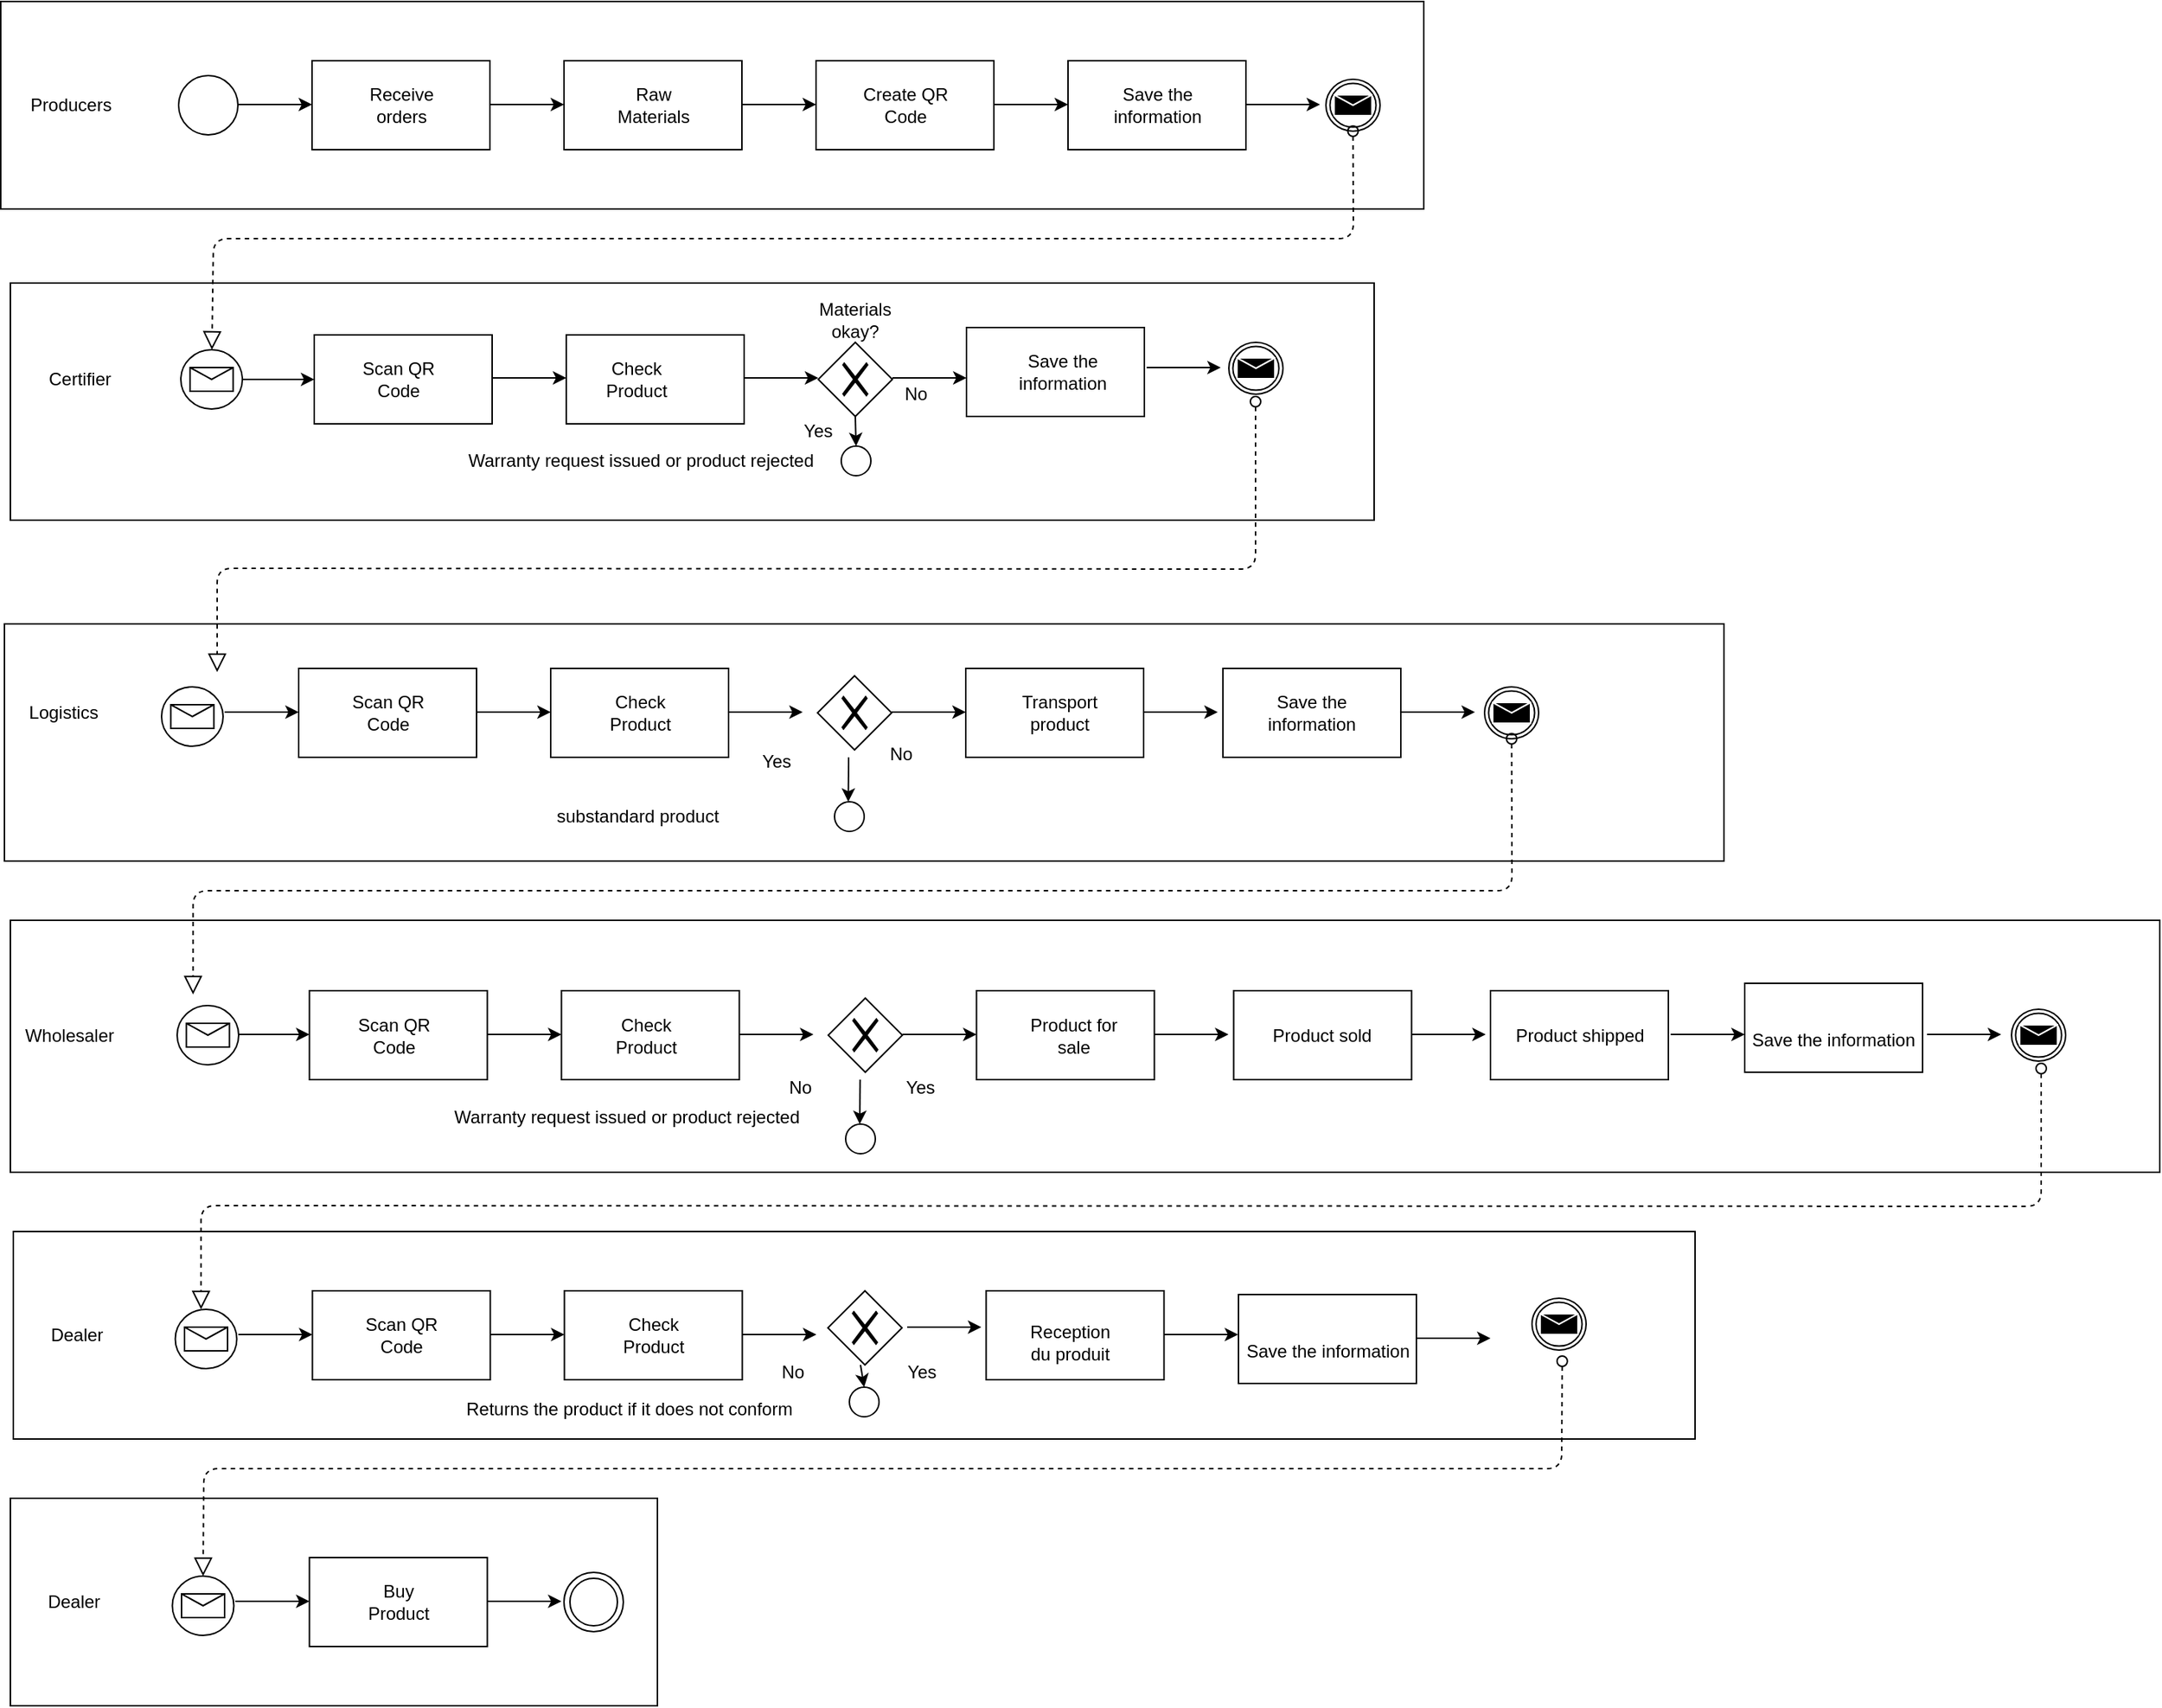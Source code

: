 <mxfile version="13.0.3" type="github">
  <diagram id="81X1mQ6UX0WzqLGWzquK" name="Page-1">
    <mxGraphModel dx="2346" dy="707" grid="1" gridSize="10" guides="1" tooltips="1" connect="1" arrows="1" fold="1" page="1" pageScale="1" pageWidth="827" pageHeight="1169" math="0" shadow="0">
      <root>
        <mxCell id="0" />
        <mxCell id="1" parent="0" />
        <mxCell id="CH9dBk8qKm8a6aNsmR89-1" value="" style="rounded=0;whiteSpace=wrap;html=1;" parent="1" vertex="1">
          <mxGeometry x="-486.5" y="300" width="960" height="140" as="geometry" />
        </mxCell>
        <mxCell id="CH9dBk8qKm8a6aNsmR89-2" value="" style="ellipse;whiteSpace=wrap;html=1;aspect=fixed;" parent="1" vertex="1">
          <mxGeometry x="-366.5" y="350" width="40" height="40" as="geometry" />
        </mxCell>
        <mxCell id="CH9dBk8qKm8a6aNsmR89-3" value="" style="rounded=0;whiteSpace=wrap;html=1;" parent="1" vertex="1">
          <mxGeometry x="-276.5" y="340" width="120" height="60" as="geometry" />
        </mxCell>
        <mxCell id="CH9dBk8qKm8a6aNsmR89-4" value="" style="rounded=0;whiteSpace=wrap;html=1;" parent="1" vertex="1">
          <mxGeometry x="-106.5" y="340" width="120" height="60" as="geometry" />
        </mxCell>
        <mxCell id="CH9dBk8qKm8a6aNsmR89-5" value="" style="rounded=0;whiteSpace=wrap;html=1;" parent="1" vertex="1">
          <mxGeometry x="63.5" y="340" width="120" height="60" as="geometry" />
        </mxCell>
        <mxCell id="CH9dBk8qKm8a6aNsmR89-6" value="" style="rounded=0;whiteSpace=wrap;html=1;" parent="1" vertex="1">
          <mxGeometry x="233.5" y="340" width="120" height="60" as="geometry" />
        </mxCell>
        <mxCell id="CH9dBk8qKm8a6aNsmR89-7" value="" style="shape=mxgraph.bpmn.shape;html=1;verticalLabelPosition=bottom;labelBackgroundColor=#ffffff;verticalAlign=top;align=center;perimeter=ellipsePerimeter;outlineConnect=0;outline=throwing;symbol=message;" parent="1" vertex="1">
          <mxGeometry x="407.5" y="352.5" width="36.5" height="35" as="geometry" />
        </mxCell>
        <mxCell id="CH9dBk8qKm8a6aNsmR89-8" value="" style="endArrow=classic;html=1;entryX=0;entryY=0.5;entryDx=0;entryDy=0;" parent="1" edge="1">
          <mxGeometry width="50" height="50" relative="1" as="geometry">
            <mxPoint x="-326.5" y="369.5" as="sourcePoint" />
            <mxPoint x="-276.5" y="369.5" as="targetPoint" />
          </mxGeometry>
        </mxCell>
        <mxCell id="CH9dBk8qKm8a6aNsmR89-9" value="" style="endArrow=classic;html=1;entryX=0;entryY=0.5;entryDx=0;entryDy=0;" parent="1" edge="1">
          <mxGeometry width="50" height="50" relative="1" as="geometry">
            <mxPoint x="-156.5" y="369.5" as="sourcePoint" />
            <mxPoint x="-106.5" y="369.5" as="targetPoint" />
          </mxGeometry>
        </mxCell>
        <mxCell id="CH9dBk8qKm8a6aNsmR89-10" value="" style="endArrow=classic;html=1;entryX=0;entryY=0.5;entryDx=0;entryDy=0;" parent="1" edge="1">
          <mxGeometry width="50" height="50" relative="1" as="geometry">
            <mxPoint x="13.5" y="369.5" as="sourcePoint" />
            <mxPoint x="63.5" y="369.5" as="targetPoint" />
          </mxGeometry>
        </mxCell>
        <mxCell id="CH9dBk8qKm8a6aNsmR89-12" value="" style="endArrow=classic;html=1;entryX=0;entryY=0.5;entryDx=0;entryDy=0;" parent="1" edge="1">
          <mxGeometry width="50" height="50" relative="1" as="geometry">
            <mxPoint x="183.5" y="369.5" as="sourcePoint" />
            <mxPoint x="233.5" y="369.5" as="targetPoint" />
          </mxGeometry>
        </mxCell>
        <mxCell id="CH9dBk8qKm8a6aNsmR89-13" value="" style="endArrow=classic;html=1;entryX=0;entryY=0.5;entryDx=0;entryDy=0;" parent="1" edge="1">
          <mxGeometry width="50" height="50" relative="1" as="geometry">
            <mxPoint x="353.5" y="369.5" as="sourcePoint" />
            <mxPoint x="403.5" y="369.5" as="targetPoint" />
          </mxGeometry>
        </mxCell>
        <mxCell id="CH9dBk8qKm8a6aNsmR89-33" value="" style="rounded=0;whiteSpace=wrap;html=1;" parent="1" vertex="1">
          <mxGeometry x="-480" y="490" width="920" height="160" as="geometry" />
        </mxCell>
        <mxCell id="CH9dBk8qKm8a6aNsmR89-34" value="" style="startArrow=oval;startFill=0;startSize=7;endArrow=block;endFill=0;endSize=10;dashed=1;html=1;exitX=0.5;exitY=1;exitDx=0;exitDy=0;" parent="1" source="CH9dBk8qKm8a6aNsmR89-7" target="CH9dBk8qKm8a6aNsmR89-140" edge="1">
          <mxGeometry width="100" relative="1" as="geometry">
            <mxPoint x="431.75" y="340" as="sourcePoint" />
            <mxPoint x="-350" y="485" as="targetPoint" />
            <Array as="points">
              <mxPoint x="426" y="460" />
              <mxPoint x="-343" y="460" />
            </Array>
          </mxGeometry>
        </mxCell>
        <mxCell id="CH9dBk8qKm8a6aNsmR89-36" value="" style="endArrow=classic;html=1;entryX=0;entryY=0.5;entryDx=0;entryDy=0;" parent="1" edge="1">
          <mxGeometry width="50" height="50" relative="1" as="geometry">
            <mxPoint x="-325" y="555" as="sourcePoint" />
            <mxPoint x="-275" y="555" as="targetPoint" />
          </mxGeometry>
        </mxCell>
        <mxCell id="CH9dBk8qKm8a6aNsmR89-37" value="" style="rounded=0;whiteSpace=wrap;html=1;" parent="1" vertex="1">
          <mxGeometry x="-275" y="525" width="120" height="60" as="geometry" />
        </mxCell>
        <mxCell id="CH9dBk8qKm8a6aNsmR89-38" value="" style="rounded=0;whiteSpace=wrap;html=1;" parent="1" vertex="1">
          <mxGeometry x="-105" y="525" width="120" height="60" as="geometry" />
        </mxCell>
        <mxCell id="CH9dBk8qKm8a6aNsmR89-39" value="" style="endArrow=classic;html=1;entryX=0;entryY=0.5;entryDx=0;entryDy=0;" parent="1" edge="1">
          <mxGeometry width="50" height="50" relative="1" as="geometry">
            <mxPoint x="-155" y="554" as="sourcePoint" />
            <mxPoint x="-105" y="554" as="targetPoint" />
          </mxGeometry>
        </mxCell>
        <mxCell id="CH9dBk8qKm8a6aNsmR89-40" value="" style="endArrow=classic;html=1;entryX=0;entryY=0.5;entryDx=0;entryDy=0;" parent="1" edge="1">
          <mxGeometry width="50" height="50" relative="1" as="geometry">
            <mxPoint x="15" y="554" as="sourcePoint" />
            <mxPoint x="65" y="554" as="targetPoint" />
          </mxGeometry>
        </mxCell>
        <mxCell id="CH9dBk8qKm8a6aNsmR89-41" value="" style="shape=mxgraph.bpmn.shape;html=1;verticalLabelPosition=bottom;labelBackgroundColor=#ffffff;verticalAlign=top;align=center;perimeter=rhombusPerimeter;background=gateway;outlineConnect=0;outline=none;symbol=exclusiveGw;" parent="1" vertex="1">
          <mxGeometry x="65" y="530" width="50" height="50" as="geometry" />
        </mxCell>
        <mxCell id="CH9dBk8qKm8a6aNsmR89-42" value="" style="endArrow=classic;html=1;entryX=0;entryY=0.5;entryDx=0;entryDy=0;" parent="1" edge="1">
          <mxGeometry width="50" height="50" relative="1" as="geometry">
            <mxPoint x="115" y="554" as="sourcePoint" />
            <mxPoint x="165" y="554" as="targetPoint" />
          </mxGeometry>
        </mxCell>
        <mxCell id="CH9dBk8qKm8a6aNsmR89-56" value="" style="rounded=0;whiteSpace=wrap;html=1;" parent="1" vertex="1">
          <mxGeometry x="165" y="520" width="120" height="60" as="geometry" />
        </mxCell>
        <mxCell id="CH9dBk8qKm8a6aNsmR89-57" value="" style="shape=mxgraph.bpmn.shape;html=1;verticalLabelPosition=bottom;labelBackgroundColor=#ffffff;verticalAlign=top;align=center;perimeter=ellipsePerimeter;outlineConnect=0;outline=throwing;symbol=message;" parent="1" vertex="1">
          <mxGeometry x="342" y="530" width="36.5" height="35" as="geometry" />
        </mxCell>
        <mxCell id="CH9dBk8qKm8a6aNsmR89-61" value="" style="endArrow=classic;html=1;entryX=0;entryY=0.5;entryDx=0;entryDy=0;" parent="1" edge="1">
          <mxGeometry width="50" height="50" relative="1" as="geometry">
            <mxPoint x="286.5" y="547" as="sourcePoint" />
            <mxPoint x="336.5" y="547" as="targetPoint" />
          </mxGeometry>
        </mxCell>
        <mxCell id="CH9dBk8qKm8a6aNsmR89-79" value="" style="rounded=0;whiteSpace=wrap;html=1;" parent="1" vertex="1">
          <mxGeometry x="-480" y="920" width="1450" height="170" as="geometry" />
        </mxCell>
        <mxCell id="CH9dBk8qKm8a6aNsmR89-108" style="edgeStyle=orthogonalEdgeStyle;rounded=0;orthogonalLoop=1;jettySize=auto;html=1;" parent="1" edge="1">
          <mxGeometry relative="1" as="geometry">
            <mxPoint x="-348.25" y="977.5" as="targetPoint" />
            <mxPoint x="-348.25" y="977.5" as="sourcePoint" />
          </mxGeometry>
        </mxCell>
        <mxCell id="CH9dBk8qKm8a6aNsmR89-81" value="" style="rounded=0;whiteSpace=wrap;html=1;" parent="1" vertex="1">
          <mxGeometry x="-278.25" y="967.5" width="120" height="60" as="geometry" />
        </mxCell>
        <mxCell id="CH9dBk8qKm8a6aNsmR89-82" value="" style="rounded=0;whiteSpace=wrap;html=1;" parent="1" vertex="1">
          <mxGeometry x="-108.25" y="967.5" width="120" height="60" as="geometry" />
        </mxCell>
        <mxCell id="CH9dBk8qKm8a6aNsmR89-83" value="" style="rounded=0;whiteSpace=wrap;html=1;" parent="1" vertex="1">
          <mxGeometry x="171.75" y="967.5" width="120" height="60" as="geometry" />
        </mxCell>
        <mxCell id="CH9dBk8qKm8a6aNsmR89-84" value="Product sold" style="rounded=0;whiteSpace=wrap;html=1;" parent="1" vertex="1">
          <mxGeometry x="345.25" y="967.5" width="120" height="60" as="geometry" />
        </mxCell>
        <mxCell id="CH9dBk8qKm8a6aNsmR89-85" value="" style="shape=mxgraph.bpmn.shape;html=1;verticalLabelPosition=bottom;labelBackgroundColor=#ffffff;verticalAlign=top;align=center;perimeter=ellipsePerimeter;outlineConnect=0;outline=throwing;symbol=message;" parent="1" vertex="1">
          <mxGeometry x="870" y="980" width="36.5" height="35" as="geometry" />
        </mxCell>
        <mxCell id="CH9dBk8qKm8a6aNsmR89-86" value="" style="endArrow=classic;html=1;entryX=0;entryY=0.5;entryDx=0;entryDy=0;" parent="1" edge="1">
          <mxGeometry width="50" height="50" relative="1" as="geometry">
            <mxPoint x="-328.25" y="997" as="sourcePoint" />
            <mxPoint x="-278.25" y="997" as="targetPoint" />
          </mxGeometry>
        </mxCell>
        <mxCell id="CH9dBk8qKm8a6aNsmR89-87" value="" style="endArrow=classic;html=1;entryX=0;entryY=0.5;entryDx=0;entryDy=0;" parent="1" edge="1">
          <mxGeometry width="50" height="50" relative="1" as="geometry">
            <mxPoint x="-158.25" y="997" as="sourcePoint" />
            <mxPoint x="-108.25" y="997" as="targetPoint" />
          </mxGeometry>
        </mxCell>
        <mxCell id="CH9dBk8qKm8a6aNsmR89-88" value="" style="endArrow=classic;html=1;entryX=0;entryY=0.5;entryDx=0;entryDy=0;" parent="1" edge="1">
          <mxGeometry width="50" height="50" relative="1" as="geometry">
            <mxPoint x="11.75" y="997" as="sourcePoint" />
            <mxPoint x="61.75" y="997" as="targetPoint" />
          </mxGeometry>
        </mxCell>
        <mxCell id="CH9dBk8qKm8a6aNsmR89-89" value="" style="endArrow=classic;html=1;entryX=0;entryY=0.5;entryDx=0;entryDy=0;" parent="1" edge="1">
          <mxGeometry width="50" height="50" relative="1" as="geometry">
            <mxPoint x="121.75" y="997" as="sourcePoint" />
            <mxPoint x="171.75" y="997" as="targetPoint" />
          </mxGeometry>
        </mxCell>
        <mxCell id="CH9dBk8qKm8a6aNsmR89-90" value="" style="endArrow=classic;html=1;entryX=0;entryY=0.5;entryDx=0;entryDy=0;" parent="1" edge="1">
          <mxGeometry width="50" height="50" relative="1" as="geometry">
            <mxPoint x="291.75" y="997" as="sourcePoint" />
            <mxPoint x="341.75" y="997" as="targetPoint" />
          </mxGeometry>
        </mxCell>
        <mxCell id="CH9dBk8qKm8a6aNsmR89-91" value="" style="shape=mxgraph.bpmn.shape;html=1;verticalLabelPosition=bottom;labelBackgroundColor=#ffffff;verticalAlign=top;align=center;perimeter=rhombusPerimeter;background=gateway;outlineConnect=0;outline=none;symbol=exclusiveGw;" parent="1" vertex="1">
          <mxGeometry x="71.75" y="972.5" width="50" height="50" as="geometry" />
        </mxCell>
        <mxCell id="CH9dBk8qKm8a6aNsmR89-92" value="" style="endArrow=classic;html=1;entryX=0;entryY=0.5;entryDx=0;entryDy=0;" parent="1" edge="1">
          <mxGeometry width="50" height="50" relative="1" as="geometry">
            <mxPoint x="465.25" y="997" as="sourcePoint" />
            <mxPoint x="515.25" y="997" as="targetPoint" />
          </mxGeometry>
        </mxCell>
        <mxCell id="CH9dBk8qKm8a6aNsmR89-94" value="" style="rounded=0;whiteSpace=wrap;html=1;" parent="1" vertex="1">
          <mxGeometry x="-484" y="720" width="1160" height="160" as="geometry" />
        </mxCell>
        <mxCell id="CH9dBk8qKm8a6aNsmR89-96" value="" style="rounded=0;whiteSpace=wrap;html=1;" parent="1" vertex="1">
          <mxGeometry x="-285.5" y="750" width="120" height="60" as="geometry" />
        </mxCell>
        <mxCell id="CH9dBk8qKm8a6aNsmR89-97" value="" style="rounded=0;whiteSpace=wrap;html=1;" parent="1" vertex="1">
          <mxGeometry x="-115.5" y="750" width="120" height="60" as="geometry" />
        </mxCell>
        <mxCell id="CH9dBk8qKm8a6aNsmR89-98" value="" style="rounded=0;whiteSpace=wrap;html=1;" parent="1" vertex="1">
          <mxGeometry x="164.5" y="750" width="120" height="60" as="geometry" />
        </mxCell>
        <mxCell id="CH9dBk8qKm8a6aNsmR89-99" value="" style="rounded=0;whiteSpace=wrap;html=1;" parent="1" vertex="1">
          <mxGeometry x="338" y="750" width="120" height="60" as="geometry" />
        </mxCell>
        <mxCell id="CH9dBk8qKm8a6aNsmR89-100" value="" style="shape=mxgraph.bpmn.shape;html=1;verticalLabelPosition=bottom;labelBackgroundColor=#ffffff;verticalAlign=top;align=center;perimeter=ellipsePerimeter;outlineConnect=0;outline=throwing;symbol=message;" parent="1" vertex="1">
          <mxGeometry x="514.5" y="762.5" width="36.5" height="35" as="geometry" />
        </mxCell>
        <mxCell id="CH9dBk8qKm8a6aNsmR89-101" value="" style="endArrow=classic;html=1;entryX=0;entryY=0.5;entryDx=0;entryDy=0;" parent="1" edge="1">
          <mxGeometry width="50" height="50" relative="1" as="geometry">
            <mxPoint x="-335.5" y="779.5" as="sourcePoint" />
            <mxPoint x="-285.5" y="779.5" as="targetPoint" />
          </mxGeometry>
        </mxCell>
        <mxCell id="CH9dBk8qKm8a6aNsmR89-102" value="" style="endArrow=classic;html=1;entryX=0;entryY=0.5;entryDx=0;entryDy=0;" parent="1" edge="1">
          <mxGeometry width="50" height="50" relative="1" as="geometry">
            <mxPoint x="-165.5" y="779.5" as="sourcePoint" />
            <mxPoint x="-115.5" y="779.5" as="targetPoint" />
          </mxGeometry>
        </mxCell>
        <mxCell id="CH9dBk8qKm8a6aNsmR89-103" value="" style="endArrow=classic;html=1;entryX=0;entryY=0.5;entryDx=0;entryDy=0;" parent="1" edge="1">
          <mxGeometry width="50" height="50" relative="1" as="geometry">
            <mxPoint x="4.5" y="779.5" as="sourcePoint" />
            <mxPoint x="54.5" y="779.5" as="targetPoint" />
          </mxGeometry>
        </mxCell>
        <mxCell id="CH9dBk8qKm8a6aNsmR89-104" value="" style="endArrow=classic;html=1;entryX=0;entryY=0.5;entryDx=0;entryDy=0;" parent="1" edge="1">
          <mxGeometry width="50" height="50" relative="1" as="geometry">
            <mxPoint x="114.5" y="779.5" as="sourcePoint" />
            <mxPoint x="164.5" y="779.5" as="targetPoint" />
          </mxGeometry>
        </mxCell>
        <mxCell id="CH9dBk8qKm8a6aNsmR89-105" value="" style="endArrow=classic;html=1;entryX=0;entryY=0.5;entryDx=0;entryDy=0;" parent="1" edge="1">
          <mxGeometry width="50" height="50" relative="1" as="geometry">
            <mxPoint x="284.5" y="779.5" as="sourcePoint" />
            <mxPoint x="334.5" y="779.5" as="targetPoint" />
          </mxGeometry>
        </mxCell>
        <mxCell id="CH9dBk8qKm8a6aNsmR89-106" value="" style="shape=mxgraph.bpmn.shape;html=1;verticalLabelPosition=bottom;labelBackgroundColor=#ffffff;verticalAlign=top;align=center;perimeter=rhombusPerimeter;background=gateway;outlineConnect=0;outline=none;symbol=exclusiveGw;" parent="1" vertex="1">
          <mxGeometry x="64.5" y="755" width="50" height="50" as="geometry" />
        </mxCell>
        <mxCell id="CH9dBk8qKm8a6aNsmR89-107" value="" style="endArrow=classic;html=1;entryX=0;entryY=0.5;entryDx=0;entryDy=0;" parent="1" edge="1">
          <mxGeometry width="50" height="50" relative="1" as="geometry">
            <mxPoint x="458" y="779.5" as="sourcePoint" />
            <mxPoint x="508" y="779.5" as="targetPoint" />
          </mxGeometry>
        </mxCell>
        <mxCell id="CH9dBk8qKm8a6aNsmR89-110" value="Receive orders" style="text;html=1;strokeColor=none;fillColor=none;align=center;verticalAlign=middle;whiteSpace=wrap;rounded=0;" parent="1" vertex="1">
          <mxGeometry x="-236.5" y="360" width="40" height="20" as="geometry" />
        </mxCell>
        <mxCell id="CH9dBk8qKm8a6aNsmR89-112" value="Raw Materials" style="text;html=1;strokeColor=none;fillColor=none;align=center;verticalAlign=middle;whiteSpace=wrap;rounded=0;" parent="1" vertex="1">
          <mxGeometry x="-66.5" y="360" width="40" height="20" as="geometry" />
        </mxCell>
        <mxCell id="CH9dBk8qKm8a6aNsmR89-113" value="Create QR Code" style="text;html=1;strokeColor=none;fillColor=none;align=center;verticalAlign=middle;whiteSpace=wrap;rounded=0;" parent="1" vertex="1">
          <mxGeometry x="93.5" y="360" width="60" height="20" as="geometry" />
        </mxCell>
        <mxCell id="CH9dBk8qKm8a6aNsmR89-114" value="Save the information" style="text;html=1;strokeColor=none;fillColor=none;align=center;verticalAlign=middle;whiteSpace=wrap;rounded=0;" parent="1" vertex="1">
          <mxGeometry x="263.5" y="360" width="60" height="20" as="geometry" />
        </mxCell>
        <mxCell id="CH9dBk8qKm8a6aNsmR89-115" value="Producers" style="text;html=1;strokeColor=none;fillColor=none;align=center;verticalAlign=middle;whiteSpace=wrap;rounded=0;" parent="1" vertex="1">
          <mxGeometry x="-459.5" y="360" width="40" height="20" as="geometry" />
        </mxCell>
        <mxCell id="CH9dBk8qKm8a6aNsmR89-117" value="Certifier" style="text;html=1;strokeColor=none;fillColor=none;align=center;verticalAlign=middle;whiteSpace=wrap;rounded=0;" parent="1" vertex="1">
          <mxGeometry x="-453.5" y="545" width="40" height="20" as="geometry" />
        </mxCell>
        <mxCell id="CH9dBk8qKm8a6aNsmR89-118" value="Wholesaler" style="text;html=1;strokeColor=none;fillColor=none;align=center;verticalAlign=middle;whiteSpace=wrap;rounded=0;" parent="1" vertex="1">
          <mxGeometry x="-460" y="987.5" width="40" height="20" as="geometry" />
        </mxCell>
        <mxCell id="CH9dBk8qKm8a6aNsmR89-119" value="Logistics" style="text;html=1;strokeColor=none;fillColor=none;align=center;verticalAlign=middle;whiteSpace=wrap;rounded=0;" parent="1" vertex="1">
          <mxGeometry x="-464" y="770" width="40" height="20" as="geometry" />
        </mxCell>
        <mxCell id="CH9dBk8qKm8a6aNsmR89-124" value="Scan QR Code" style="text;html=1;strokeColor=none;fillColor=none;align=center;verticalAlign=middle;whiteSpace=wrap;rounded=0;" parent="1" vertex="1">
          <mxGeometry x="-248.25" y="545" width="60" height="20" as="geometry" />
        </mxCell>
        <mxCell id="CH9dBk8qKm8a6aNsmR89-125" value="Check Product" style="text;html=1;strokeColor=none;fillColor=none;align=center;verticalAlign=middle;whiteSpace=wrap;rounded=0;" parent="1" vertex="1">
          <mxGeometry x="-90" y="545" width="64.75" height="20" as="geometry" />
        </mxCell>
        <mxCell id="CH9dBk8qKm8a6aNsmR89-127" value="Save the information" style="text;html=1;strokeColor=none;fillColor=none;align=center;verticalAlign=middle;whiteSpace=wrap;rounded=0;" parent="1" vertex="1">
          <mxGeometry x="200" y="540" width="60" height="20" as="geometry" />
        </mxCell>
        <mxCell id="CH9dBk8qKm8a6aNsmR89-132" value="Scan QR Code" style="text;html=1;strokeColor=none;fillColor=none;align=center;verticalAlign=middle;whiteSpace=wrap;rounded=0;" parent="1" vertex="1">
          <mxGeometry x="-251.5" y="987.5" width="60" height="20" as="geometry" />
        </mxCell>
        <mxCell id="CH9dBk8qKm8a6aNsmR89-133" value="Scan QR Code" style="text;html=1;strokeColor=none;fillColor=none;align=center;verticalAlign=middle;whiteSpace=wrap;rounded=0;" parent="1" vertex="1">
          <mxGeometry x="-255.5" y="770" width="60" height="20" as="geometry" />
        </mxCell>
        <mxCell id="CH9dBk8qKm8a6aNsmR89-134" value="Check Product" style="text;html=1;strokeColor=none;fillColor=none;align=center;verticalAlign=middle;whiteSpace=wrap;rounded=0;" parent="1" vertex="1">
          <mxGeometry x="-71.5" y="987.5" width="40" height="20" as="geometry" />
        </mxCell>
        <mxCell id="CH9dBk8qKm8a6aNsmR89-135" value="Check Product" style="text;html=1;strokeColor=none;fillColor=none;align=center;verticalAlign=middle;whiteSpace=wrap;rounded=0;" parent="1" vertex="1">
          <mxGeometry x="-75.5" y="770" width="40" height="20" as="geometry" />
        </mxCell>
        <mxCell id="CH9dBk8qKm8a6aNsmR89-136" value="Product for sale" style="text;html=1;strokeColor=none;fillColor=none;align=center;verticalAlign=middle;whiteSpace=wrap;rounded=0;" parent="1" vertex="1">
          <mxGeometry x="205" y="987.5" width="65" height="20" as="geometry" />
        </mxCell>
        <mxCell id="CH9dBk8qKm8a6aNsmR89-137" value="Transport product" style="text;html=1;strokeColor=none;fillColor=none;align=center;verticalAlign=middle;whiteSpace=wrap;rounded=0;" parent="1" vertex="1">
          <mxGeometry x="207.75" y="770" width="40" height="20" as="geometry" />
        </mxCell>
        <mxCell id="CH9dBk8qKm8a6aNsmR89-139" value="Save the information" style="text;html=1;strokeColor=none;fillColor=none;align=center;verticalAlign=middle;whiteSpace=wrap;rounded=0;" parent="1" vertex="1">
          <mxGeometry x="368" y="770" width="60" height="20" as="geometry" />
        </mxCell>
        <mxCell id="CH9dBk8qKm8a6aNsmR89-140" value="" style="shape=mxgraph.bpmn.shape;html=1;verticalLabelPosition=bottom;labelBackgroundColor=#ffffff;verticalAlign=top;align=center;perimeter=ellipsePerimeter;outlineConnect=0;outline=standard;symbol=message;" parent="1" vertex="1">
          <mxGeometry x="-365" y="535" width="41.5" height="40" as="geometry" />
        </mxCell>
        <mxCell id="CH9dBk8qKm8a6aNsmR89-142" value="" style="shape=mxgraph.bpmn.shape;html=1;verticalLabelPosition=bottom;labelBackgroundColor=#ffffff;verticalAlign=top;align=center;perimeter=ellipsePerimeter;outlineConnect=0;outline=standard;symbol=message;" parent="1" vertex="1">
          <mxGeometry x="-367.5" y="977.5" width="41.5" height="40" as="geometry" />
        </mxCell>
        <mxCell id="CH9dBk8qKm8a6aNsmR89-143" value="" style="shape=mxgraph.bpmn.shape;html=1;verticalLabelPosition=bottom;labelBackgroundColor=#ffffff;verticalAlign=top;align=center;perimeter=ellipsePerimeter;outlineConnect=0;outline=standard;symbol=message;" parent="1" vertex="1">
          <mxGeometry x="-378" y="762.5" width="41.5" height="40" as="geometry" />
        </mxCell>
        <mxCell id="CH9dBk8qKm8a6aNsmR89-144" value="Materials okay?" style="text;html=1;strokeColor=none;fillColor=none;align=center;verticalAlign=middle;whiteSpace=wrap;rounded=0;" parent="1" vertex="1">
          <mxGeometry x="49.25" y="505" width="81.5" height="20" as="geometry" />
        </mxCell>
        <mxCell id="CH9dBk8qKm8a6aNsmR89-146" value="No" style="text;html=1;strokeColor=none;fillColor=none;align=center;verticalAlign=middle;whiteSpace=wrap;rounded=0;" parent="1" vertex="1">
          <mxGeometry x="90.25" y="555" width="81.5" height="20" as="geometry" />
        </mxCell>
        <mxCell id="CH9dBk8qKm8a6aNsmR89-149" value="" style="endArrow=classic;html=1;entryX=0.5;entryY=0;entryDx=0;entryDy=0;exitX=0.5;exitY=1;exitDx=0;exitDy=0;" parent="1" source="CH9dBk8qKm8a6aNsmR89-41" target="CH9dBk8qKm8a6aNsmR89-150" edge="1">
          <mxGeometry width="50" height="50" relative="1" as="geometry">
            <mxPoint x="80.75" y="585" as="sourcePoint" />
            <mxPoint x="130.75" y="585" as="targetPoint" />
          </mxGeometry>
        </mxCell>
        <mxCell id="CH9dBk8qKm8a6aNsmR89-150" value="" style="ellipse;whiteSpace=wrap;html=1;aspect=fixed;" parent="1" vertex="1">
          <mxGeometry x="80.5" y="600" width="20" height="20" as="geometry" />
        </mxCell>
        <mxCell id="CH9dBk8qKm8a6aNsmR89-151" value="Yes" style="text;html=1;strokeColor=none;fillColor=none;align=center;verticalAlign=middle;whiteSpace=wrap;rounded=0;" parent="1" vertex="1">
          <mxGeometry x="23.5" y="580" width="81.5" height="20" as="geometry" />
        </mxCell>
        <mxCell id="CH9dBk8qKm8a6aNsmR89-164" value="Warranty request issued or product rejected" style="text;html=1;strokeColor=none;fillColor=none;align=center;verticalAlign=middle;whiteSpace=wrap;rounded=0;" parent="1" vertex="1">
          <mxGeometry x="-190" y="600" width="270.5" height="20" as="geometry" />
        </mxCell>
        <mxCell id="CH9dBk8qKm8a6aNsmR89-166" value="" style="rounded=0;whiteSpace=wrap;html=1;" parent="1" vertex="1">
          <mxGeometry x="-478" y="1130" width="1134.5" height="140" as="geometry" />
        </mxCell>
        <mxCell id="CH9dBk8qKm8a6aNsmR89-167" value="" style="rounded=0;whiteSpace=wrap;html=1;" parent="1" vertex="1">
          <mxGeometry x="-276.25" y="1170" width="120" height="60" as="geometry" />
        </mxCell>
        <mxCell id="CH9dBk8qKm8a6aNsmR89-168" value="" style="rounded=0;whiteSpace=wrap;html=1;" parent="1" vertex="1">
          <mxGeometry x="-106.25" y="1170" width="120" height="60" as="geometry" />
        </mxCell>
        <mxCell id="CH9dBk8qKm8a6aNsmR89-169" value="" style="rounded=0;whiteSpace=wrap;html=1;" parent="1" vertex="1">
          <mxGeometry x="178.25" y="1170" width="120" height="60" as="geometry" />
        </mxCell>
        <mxCell id="CH9dBk8qKm8a6aNsmR89-170" value="&lt;br&gt;&lt;br&gt;&lt;div&gt;&lt;font face=&quot;helvetica&quot;&gt;Save the information&lt;/font&gt;&lt;/div&gt;&lt;div&gt;&lt;br&gt;&lt;/div&gt;" style="rounded=0;whiteSpace=wrap;html=1;" parent="1" vertex="1">
          <mxGeometry x="348.5" y="1172.5" width="120" height="60" as="geometry" />
        </mxCell>
        <mxCell id="CH9dBk8qKm8a6aNsmR89-171" value="" style="shape=mxgraph.bpmn.shape;html=1;verticalLabelPosition=bottom;labelBackgroundColor=#ffffff;verticalAlign=top;align=center;perimeter=ellipsePerimeter;outlineConnect=0;outline=throwing;symbol=message;" parent="1" vertex="1">
          <mxGeometry x="546.5" y="1175" width="36.5" height="35" as="geometry" />
        </mxCell>
        <mxCell id="CH9dBk8qKm8a6aNsmR89-172" value="" style="endArrow=classic;html=1;entryX=0;entryY=0.5;entryDx=0;entryDy=0;" parent="1" edge="1">
          <mxGeometry width="50" height="50" relative="1" as="geometry">
            <mxPoint x="-326.25" y="1199.5" as="sourcePoint" />
            <mxPoint x="-276.25" y="1199.5" as="targetPoint" />
          </mxGeometry>
        </mxCell>
        <mxCell id="CH9dBk8qKm8a6aNsmR89-173" value="" style="endArrow=classic;html=1;entryX=0;entryY=0.5;entryDx=0;entryDy=0;" parent="1" edge="1">
          <mxGeometry width="50" height="50" relative="1" as="geometry">
            <mxPoint x="-156.25" y="1199.5" as="sourcePoint" />
            <mxPoint x="-106.25" y="1199.5" as="targetPoint" />
          </mxGeometry>
        </mxCell>
        <mxCell id="CH9dBk8qKm8a6aNsmR89-174" value="" style="endArrow=classic;html=1;entryX=0;entryY=0.5;entryDx=0;entryDy=0;" parent="1" edge="1">
          <mxGeometry width="50" height="50" relative="1" as="geometry">
            <mxPoint x="13.75" y="1199.5" as="sourcePoint" />
            <mxPoint x="63.75" y="1199.5" as="targetPoint" />
          </mxGeometry>
        </mxCell>
        <mxCell id="CH9dBk8qKm8a6aNsmR89-176" value="" style="endArrow=classic;html=1;entryX=0;entryY=0.5;entryDx=0;entryDy=0;" parent="1" edge="1">
          <mxGeometry width="50" height="50" relative="1" as="geometry">
            <mxPoint x="298.25" y="1199.5" as="sourcePoint" />
            <mxPoint x="348.25" y="1199.5" as="targetPoint" />
          </mxGeometry>
        </mxCell>
        <mxCell id="CH9dBk8qKm8a6aNsmR89-178" value="" style="endArrow=classic;html=1;entryX=0;entryY=0.5;entryDx=0;entryDy=0;" parent="1" edge="1">
          <mxGeometry width="50" height="50" relative="1" as="geometry">
            <mxPoint x="468.5" y="1202" as="sourcePoint" />
            <mxPoint x="518.5" y="1202" as="targetPoint" />
          </mxGeometry>
        </mxCell>
        <mxCell id="CH9dBk8qKm8a6aNsmR89-179" value="Dealer" style="text;html=1;strokeColor=none;fillColor=none;align=center;verticalAlign=middle;whiteSpace=wrap;rounded=0;" parent="1" vertex="1">
          <mxGeometry x="-454.75" y="1190" width="40" height="20" as="geometry" />
        </mxCell>
        <mxCell id="CH9dBk8qKm8a6aNsmR89-180" value="Scan QR Code" style="text;html=1;strokeColor=none;fillColor=none;align=center;verticalAlign=middle;whiteSpace=wrap;rounded=0;" parent="1" vertex="1">
          <mxGeometry x="-246.25" y="1190" width="60" height="20" as="geometry" />
        </mxCell>
        <mxCell id="CH9dBk8qKm8a6aNsmR89-181" value="Check Product" style="text;html=1;strokeColor=none;fillColor=none;align=center;verticalAlign=middle;whiteSpace=wrap;rounded=0;" parent="1" vertex="1">
          <mxGeometry x="-66.25" y="1190" width="40" height="20" as="geometry" />
        </mxCell>
        <mxCell id="CH9dBk8qKm8a6aNsmR89-182" value="Reception du produit" style="text;html=1;strokeColor=none;fillColor=none;align=center;verticalAlign=middle;whiteSpace=wrap;rounded=0;" parent="1" vertex="1">
          <mxGeometry x="215" y="1195" width="40" height="20" as="geometry" />
        </mxCell>
        <mxCell id="CH9dBk8qKm8a6aNsmR89-184" value="" style="shape=mxgraph.bpmn.shape;html=1;verticalLabelPosition=bottom;labelBackgroundColor=#ffffff;verticalAlign=top;align=center;perimeter=ellipsePerimeter;outlineConnect=0;outline=standard;symbol=message;" parent="1" vertex="1">
          <mxGeometry x="-368.75" y="1182.5" width="41.5" height="40" as="geometry" />
        </mxCell>
        <mxCell id="CH9dBk8qKm8a6aNsmR89-188" value="" style="rounded=0;whiteSpace=wrap;html=1;" parent="1" vertex="1">
          <mxGeometry x="-480" y="1310" width="436.5" height="140" as="geometry" />
        </mxCell>
        <mxCell id="CH9dBk8qKm8a6aNsmR89-189" value="" style="rounded=0;whiteSpace=wrap;html=1;" parent="1" vertex="1">
          <mxGeometry x="-278.25" y="1350" width="120" height="60" as="geometry" />
        </mxCell>
        <mxCell id="CH9dBk8qKm8a6aNsmR89-194" value="" style="endArrow=classic;html=1;entryX=0;entryY=0.5;entryDx=0;entryDy=0;" parent="1" edge="1">
          <mxGeometry width="50" height="50" relative="1" as="geometry">
            <mxPoint x="-328.25" y="1379.5" as="sourcePoint" />
            <mxPoint x="-278.25" y="1379.5" as="targetPoint" />
          </mxGeometry>
        </mxCell>
        <mxCell id="CH9dBk8qKm8a6aNsmR89-195" value="" style="endArrow=classic;html=1;entryX=0;entryY=0.5;entryDx=0;entryDy=0;" parent="1" edge="1">
          <mxGeometry width="50" height="50" relative="1" as="geometry">
            <mxPoint x="-158.25" y="1379.5" as="sourcePoint" />
            <mxPoint x="-108.25" y="1379.5" as="targetPoint" />
          </mxGeometry>
        </mxCell>
        <mxCell id="CH9dBk8qKm8a6aNsmR89-199" value="Dealer" style="text;html=1;strokeColor=none;fillColor=none;align=center;verticalAlign=middle;whiteSpace=wrap;rounded=0;" parent="1" vertex="1">
          <mxGeometry x="-456.75" y="1370" width="40" height="20" as="geometry" />
        </mxCell>
        <mxCell id="CH9dBk8qKm8a6aNsmR89-200" value="Buy Product" style="text;html=1;strokeColor=none;fillColor=none;align=center;verticalAlign=middle;whiteSpace=wrap;rounded=0;" parent="1" vertex="1">
          <mxGeometry x="-248.25" y="1370" width="60" height="20" as="geometry" />
        </mxCell>
        <mxCell id="CH9dBk8qKm8a6aNsmR89-204" value="" style="shape=mxgraph.bpmn.shape;html=1;verticalLabelPosition=bottom;labelBackgroundColor=#ffffff;verticalAlign=top;align=center;perimeter=ellipsePerimeter;outlineConnect=0;outline=standard;symbol=message;" parent="1" vertex="1">
          <mxGeometry x="-370.75" y="1362.5" width="41.5" height="40" as="geometry" />
        </mxCell>
        <mxCell id="CH9dBk8qKm8a6aNsmR89-205" value="" style="startArrow=oval;startFill=0;startSize=7;endArrow=block;endFill=0;endSize=10;dashed=1;html=1;entryX=0.5;entryY=0;entryDx=0;entryDy=0;exitX=0.921;exitY=0.625;exitDx=0;exitDy=0;exitPerimeter=0;" parent="1" source="CH9dBk8qKm8a6aNsmR89-166" target="CH9dBk8qKm8a6aNsmR89-204" edge="1">
          <mxGeometry width="100" relative="1" as="geometry">
            <mxPoint x="431.5" y="1217.5" as="sourcePoint" />
            <mxPoint x="-463.5" y="1357.5" as="targetPoint" />
            <Array as="points">
              <mxPoint x="566.5" y="1290" />
              <mxPoint x="-349.5" y="1290" />
            </Array>
          </mxGeometry>
        </mxCell>
        <mxCell id="CH9dBk8qKm8a6aNsmR89-212" value="No" style="text;html=1;strokeColor=none;fillColor=none;align=center;verticalAlign=middle;whiteSpace=wrap;rounded=0;" parent="1" vertex="1">
          <mxGeometry x="11.75" y="1022.5" width="81.5" height="20" as="geometry" />
        </mxCell>
        <mxCell id="CH9dBk8qKm8a6aNsmR89-214" value="" style="endArrow=classic;html=1;exitX=1;exitY=0.25;exitDx=0;exitDy=0;" parent="1" source="CH9dBk8qKm8a6aNsmR89-212" edge="1">
          <mxGeometry width="50" height="50" relative="1" as="geometry">
            <mxPoint x="50" y="1117.5" as="sourcePoint" />
            <mxPoint x="93" y="1057.5" as="targetPoint" />
          </mxGeometry>
        </mxCell>
        <mxCell id="CH9dBk8qKm8a6aNsmR89-215" value="" style="ellipse;whiteSpace=wrap;html=1;aspect=fixed;" parent="1" vertex="1">
          <mxGeometry x="83.5" y="1057.5" width="20" height="20" as="geometry" />
        </mxCell>
        <mxCell id="CH9dBk8qKm8a6aNsmR89-216" value="Yes" style="text;html=1;strokeColor=none;fillColor=none;align=center;verticalAlign=middle;whiteSpace=wrap;rounded=0;" parent="1" vertex="1">
          <mxGeometry x="93.25" y="1022.5" width="81.5" height="20" as="geometry" />
        </mxCell>
        <mxCell id="CH9dBk8qKm8a6aNsmR89-217" value="Warranty request issued or product rejected" style="text;html=1;strokeColor=none;fillColor=none;align=center;verticalAlign=middle;whiteSpace=wrap;rounded=0;" parent="1" vertex="1">
          <mxGeometry x="-200" y="1042.5" width="271.75" height="20" as="geometry" />
        </mxCell>
        <mxCell id="CH9dBk8qKm8a6aNsmR89-218" value="Yes" style="text;html=1;strokeColor=none;fillColor=none;align=center;verticalAlign=middle;whiteSpace=wrap;rounded=0;" parent="1" vertex="1">
          <mxGeometry x="-4" y="802.5" width="81.5" height="20" as="geometry" />
        </mxCell>
        <mxCell id="CH9dBk8qKm8a6aNsmR89-219" value="No" style="text;html=1;strokeColor=none;fillColor=none;align=center;verticalAlign=middle;whiteSpace=wrap;rounded=0;" parent="1" vertex="1">
          <mxGeometry x="79.5" y="797.5" width="81.5" height="20" as="geometry" />
        </mxCell>
        <mxCell id="CH9dBk8qKm8a6aNsmR89-220" value="" style="endArrow=classic;html=1;exitX=1;exitY=0.25;exitDx=0;exitDy=0;" parent="1" edge="1">
          <mxGeometry width="50" height="50" relative="1" as="geometry">
            <mxPoint x="85.5" y="810" as="sourcePoint" />
            <mxPoint x="85.25" y="840" as="targetPoint" />
          </mxGeometry>
        </mxCell>
        <mxCell id="CH9dBk8qKm8a6aNsmR89-222" value="" style="ellipse;whiteSpace=wrap;html=1;aspect=fixed;" parent="1" vertex="1">
          <mxGeometry x="76" y="840" width="20" height="20" as="geometry" />
        </mxCell>
        <mxCell id="CH9dBk8qKm8a6aNsmR89-223" value="&amp;nbsp; substandard product" style="text;html=1;strokeColor=none;fillColor=none;align=center;verticalAlign=middle;whiteSpace=wrap;rounded=0;" parent="1" vertex="1">
          <mxGeometry x="-196.25" y="840" width="271.75" height="20" as="geometry" />
        </mxCell>
        <mxCell id="CH9dBk8qKm8a6aNsmR89-224" value="&lt;br&gt;&lt;br&gt;&lt;div&gt;&lt;font face=&quot;helvetica&quot;&gt;&lt;span style=&quot;font-size: 12px&quot;&gt;Save the information&lt;/span&gt;&lt;/font&gt;&lt;/div&gt;&lt;div&gt;&lt;br&gt;&lt;/div&gt;" style="rounded=0;whiteSpace=wrap;html=1;" parent="1" vertex="1">
          <mxGeometry x="690" y="962.5" width="120" height="60" as="geometry" />
        </mxCell>
        <mxCell id="CH9dBk8qKm8a6aNsmR89-226" value="" style="shape=mxgraph.bpmn.shape;html=1;verticalLabelPosition=bottom;labelBackgroundColor=#ffffff;verticalAlign=top;align=center;perimeter=rhombusPerimeter;background=gateway;outlineConnect=0;outline=none;symbol=exclusiveGw;" parent="1" vertex="1">
          <mxGeometry x="71.5" y="1170" width="50" height="50" as="geometry" />
        </mxCell>
        <mxCell id="CH9dBk8qKm8a6aNsmR89-227" value="" style="endArrow=classic;html=1;entryX=0;entryY=0.5;entryDx=0;entryDy=0;" parent="1" edge="1">
          <mxGeometry width="50" height="50" relative="1" as="geometry">
            <mxPoint x="125" y="1194.5" as="sourcePoint" />
            <mxPoint x="175" y="1194.5" as="targetPoint" />
          </mxGeometry>
        </mxCell>
        <mxCell id="CH9dBk8qKm8a6aNsmR89-228" value="Yes" style="text;html=1;strokeColor=none;fillColor=none;align=center;verticalAlign=middle;whiteSpace=wrap;rounded=0;" parent="1" vertex="1">
          <mxGeometry x="93.5" y="1215" width="81.5" height="20" as="geometry" />
        </mxCell>
        <mxCell id="CH9dBk8qKm8a6aNsmR89-229" value="No" style="text;html=1;strokeColor=none;fillColor=none;align=center;verticalAlign=middle;whiteSpace=wrap;rounded=0;" parent="1" vertex="1">
          <mxGeometry x="6.5" y="1215" width="81.5" height="20" as="geometry" />
        </mxCell>
        <mxCell id="CH9dBk8qKm8a6aNsmR89-231" value="" style="ellipse;whiteSpace=wrap;html=1;aspect=fixed;" parent="1" vertex="1">
          <mxGeometry x="86" y="1235" width="20" height="20" as="geometry" />
        </mxCell>
        <mxCell id="CH9dBk8qKm8a6aNsmR89-232" value="" style="endArrow=classic;html=1;exitX=0;exitY=0.25;exitDx=0;exitDy=0;entryX=0.5;entryY=0;entryDx=0;entryDy=0;" parent="1" source="CH9dBk8qKm8a6aNsmR89-228" target="CH9dBk8qKm8a6aNsmR89-231" edge="1">
          <mxGeometry width="50" height="50" relative="1" as="geometry">
            <mxPoint x="106" y="1060" as="sourcePoint" />
            <mxPoint x="134.5" y="1280" as="targetPoint" />
          </mxGeometry>
        </mxCell>
        <mxCell id="CH9dBk8qKm8a6aNsmR89-233" value="&amp;nbsp; Returns the product if it does not conform&amp;nbsp;" style="text;html=1;strokeColor=none;fillColor=none;align=center;verticalAlign=middle;whiteSpace=wrap;rounded=0;" parent="1" vertex="1">
          <mxGeometry x="-200.25" y="1240" width="271.75" height="20" as="geometry" />
        </mxCell>
        <mxCell id="CH9dBk8qKm8a6aNsmR89-234" value="" style="ellipse;shape=doubleEllipse;whiteSpace=wrap;html=1;aspect=fixed;" parent="1" vertex="1">
          <mxGeometry x="-106.5" y="1360" width="40" height="40" as="geometry" />
        </mxCell>
        <mxCell id="CH9dBk8qKm8a6aNsmR89-235" value="Product shipped" style="rounded=0;whiteSpace=wrap;html=1;" parent="1" vertex="1">
          <mxGeometry x="518.5" y="967.5" width="120" height="60" as="geometry" />
        </mxCell>
        <mxCell id="CH9dBk8qKm8a6aNsmR89-236" value="" style="endArrow=classic;html=1;entryX=0;entryY=0.5;entryDx=0;entryDy=0;" parent="1" edge="1">
          <mxGeometry width="50" height="50" relative="1" as="geometry">
            <mxPoint x="640" y="997" as="sourcePoint" />
            <mxPoint x="690" y="997" as="targetPoint" />
          </mxGeometry>
        </mxCell>
        <mxCell id="CH9dBk8qKm8a6aNsmR89-237" value="" style="endArrow=classic;html=1;entryX=0;entryY=0.5;entryDx=0;entryDy=0;" parent="1" edge="1">
          <mxGeometry width="50" height="50" relative="1" as="geometry">
            <mxPoint x="813" y="997" as="sourcePoint" />
            <mxPoint x="863" y="997" as="targetPoint" />
          </mxGeometry>
        </mxCell>
        <mxCell id="2xppSvoaO0a8d8x4Vi-Z-4" value="" style="startArrow=oval;startFill=0;startSize=7;endArrow=block;endFill=0;endSize=10;dashed=1;html=1;" edge="1" parent="1">
          <mxGeometry width="100" relative="1" as="geometry">
            <mxPoint x="360" y="570" as="sourcePoint" />
            <mxPoint x="-340.5" y="752.5" as="targetPoint" />
            <Array as="points">
              <mxPoint x="360" y="683" />
              <mxPoint x="-340.5" y="682.5" />
            </Array>
          </mxGeometry>
        </mxCell>
        <mxCell id="2xppSvoaO0a8d8x4Vi-Z-5" value="" style="startArrow=oval;startFill=0;startSize=7;endArrow=block;endFill=0;endSize=10;dashed=1;html=1;exitX=0.5;exitY=1;exitDx=0;exitDy=0;" edge="1" parent="1" source="CH9dBk8qKm8a6aNsmR89-100">
          <mxGeometry width="100" relative="1" as="geometry">
            <mxPoint x="343.75" y="787.5" as="sourcePoint" />
            <mxPoint x="-356.75" y="970" as="targetPoint" />
            <Array as="points">
              <mxPoint x="533" y="900" />
              <mxPoint x="-356.75" y="900" />
            </Array>
          </mxGeometry>
        </mxCell>
        <mxCell id="2xppSvoaO0a8d8x4Vi-Z-6" value="" style="startArrow=oval;startFill=0;startSize=7;endArrow=block;endFill=0;endSize=10;dashed=1;html=1;" edge="1" parent="1">
          <mxGeometry width="100" relative="1" as="geometry">
            <mxPoint x="890" y="1020" as="sourcePoint" />
            <mxPoint x="-351.37" y="1182.5" as="targetPoint" />
            <Array as="points">
              <mxPoint x="890" y="1113" />
              <mxPoint x="-351.37" y="1112.5" />
            </Array>
          </mxGeometry>
        </mxCell>
      </root>
    </mxGraphModel>
  </diagram>
</mxfile>
